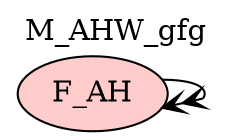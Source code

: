 digraph {graph[label=M_AHW_gfg,labelloc=tl,labelfontsize=12];
"F_AH"[shape=oval,fillcolor="#FFCCCC",style ="filled",label="F_AH"];

"F_AH"->"F_AH"[label=" ",arrowhead=veevee];
}